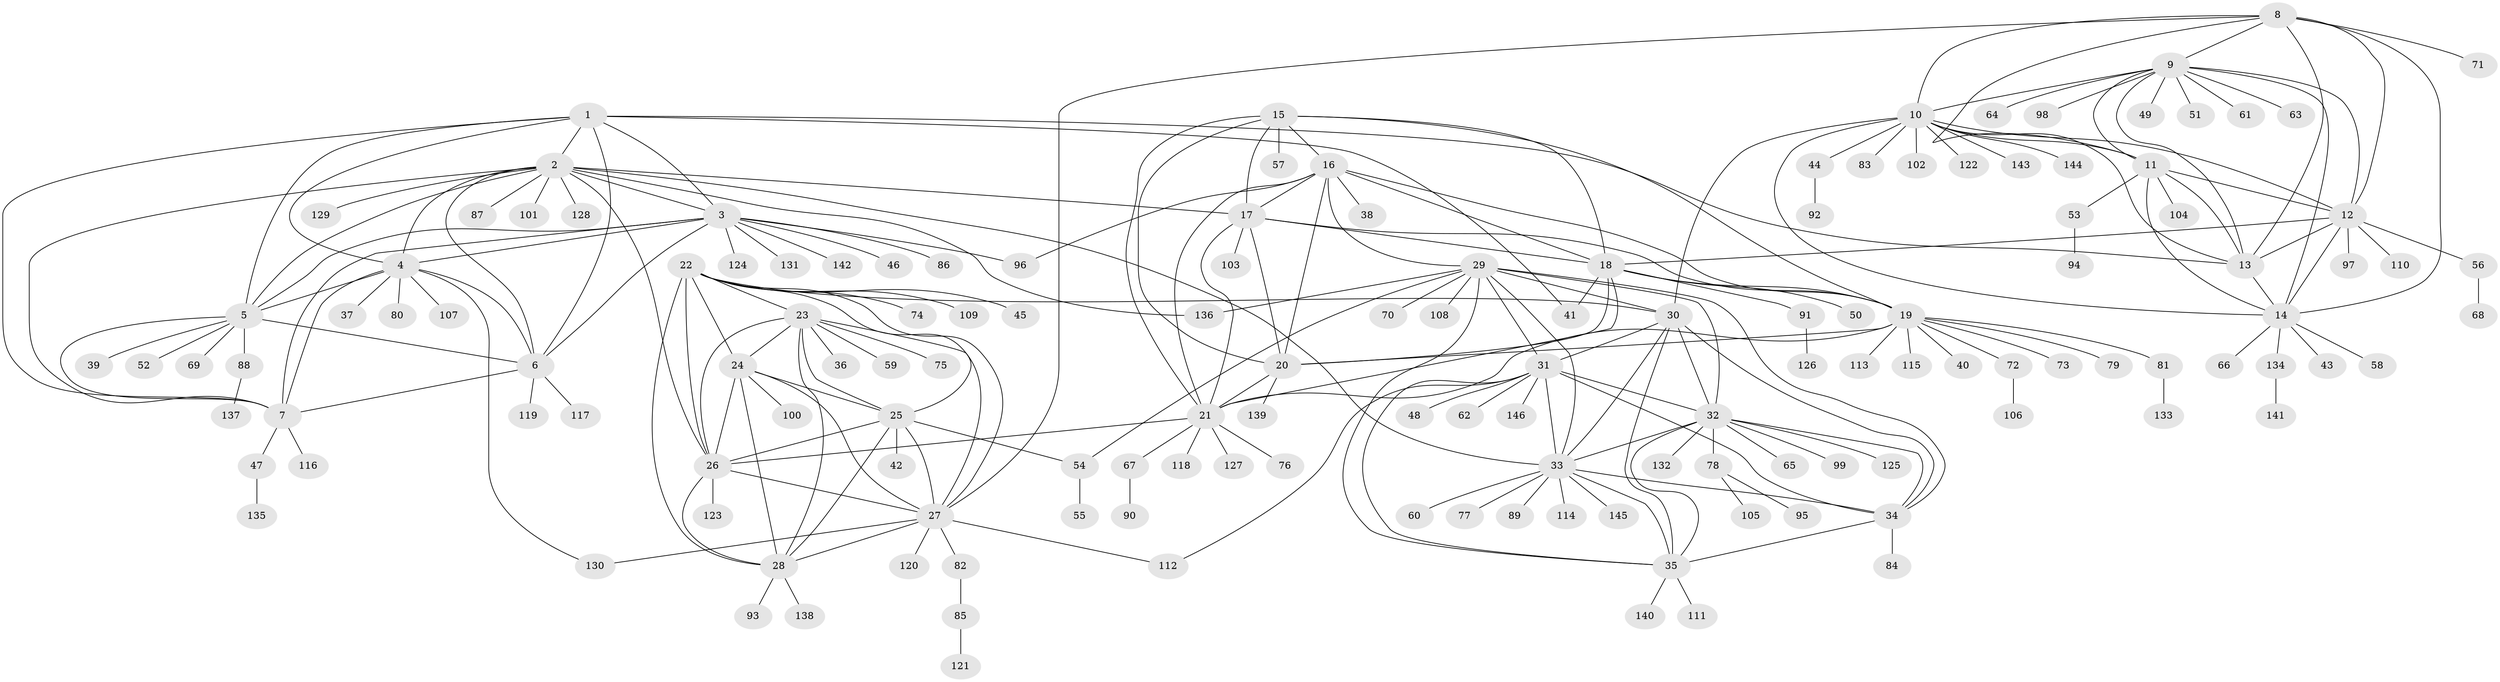 // Generated by graph-tools (version 1.1) at 2025/26/03/09/25 03:26:49]
// undirected, 146 vertices, 232 edges
graph export_dot {
graph [start="1"]
  node [color=gray90,style=filled];
  1;
  2;
  3;
  4;
  5;
  6;
  7;
  8;
  9;
  10;
  11;
  12;
  13;
  14;
  15;
  16;
  17;
  18;
  19;
  20;
  21;
  22;
  23;
  24;
  25;
  26;
  27;
  28;
  29;
  30;
  31;
  32;
  33;
  34;
  35;
  36;
  37;
  38;
  39;
  40;
  41;
  42;
  43;
  44;
  45;
  46;
  47;
  48;
  49;
  50;
  51;
  52;
  53;
  54;
  55;
  56;
  57;
  58;
  59;
  60;
  61;
  62;
  63;
  64;
  65;
  66;
  67;
  68;
  69;
  70;
  71;
  72;
  73;
  74;
  75;
  76;
  77;
  78;
  79;
  80;
  81;
  82;
  83;
  84;
  85;
  86;
  87;
  88;
  89;
  90;
  91;
  92;
  93;
  94;
  95;
  96;
  97;
  98;
  99;
  100;
  101;
  102;
  103;
  104;
  105;
  106;
  107;
  108;
  109;
  110;
  111;
  112;
  113;
  114;
  115;
  116;
  117;
  118;
  119;
  120;
  121;
  122;
  123;
  124;
  125;
  126;
  127;
  128;
  129;
  130;
  131;
  132;
  133;
  134;
  135;
  136;
  137;
  138;
  139;
  140;
  141;
  142;
  143;
  144;
  145;
  146;
  1 -- 2;
  1 -- 3;
  1 -- 4;
  1 -- 5;
  1 -- 6;
  1 -- 7;
  1 -- 13;
  1 -- 41;
  2 -- 3;
  2 -- 4;
  2 -- 5;
  2 -- 6;
  2 -- 7;
  2 -- 17;
  2 -- 26;
  2 -- 33;
  2 -- 87;
  2 -- 101;
  2 -- 128;
  2 -- 129;
  2 -- 136;
  3 -- 4;
  3 -- 5;
  3 -- 6;
  3 -- 7;
  3 -- 46;
  3 -- 86;
  3 -- 96;
  3 -- 124;
  3 -- 131;
  3 -- 142;
  4 -- 5;
  4 -- 6;
  4 -- 7;
  4 -- 37;
  4 -- 80;
  4 -- 107;
  4 -- 130;
  5 -- 6;
  5 -- 7;
  5 -- 39;
  5 -- 52;
  5 -- 69;
  5 -- 88;
  6 -- 7;
  6 -- 117;
  6 -- 119;
  7 -- 47;
  7 -- 116;
  8 -- 9;
  8 -- 10;
  8 -- 11;
  8 -- 12;
  8 -- 13;
  8 -- 14;
  8 -- 27;
  8 -- 71;
  9 -- 10;
  9 -- 11;
  9 -- 12;
  9 -- 13;
  9 -- 14;
  9 -- 49;
  9 -- 51;
  9 -- 61;
  9 -- 63;
  9 -- 64;
  9 -- 98;
  10 -- 11;
  10 -- 12;
  10 -- 13;
  10 -- 14;
  10 -- 30;
  10 -- 44;
  10 -- 83;
  10 -- 102;
  10 -- 122;
  10 -- 143;
  10 -- 144;
  11 -- 12;
  11 -- 13;
  11 -- 14;
  11 -- 53;
  11 -- 104;
  12 -- 13;
  12 -- 14;
  12 -- 18;
  12 -- 56;
  12 -- 97;
  12 -- 110;
  13 -- 14;
  14 -- 43;
  14 -- 58;
  14 -- 66;
  14 -- 134;
  15 -- 16;
  15 -- 17;
  15 -- 18;
  15 -- 19;
  15 -- 20;
  15 -- 21;
  15 -- 57;
  16 -- 17;
  16 -- 18;
  16 -- 19;
  16 -- 20;
  16 -- 21;
  16 -- 29;
  16 -- 38;
  16 -- 96;
  17 -- 18;
  17 -- 19;
  17 -- 20;
  17 -- 21;
  17 -- 103;
  18 -- 19;
  18 -- 20;
  18 -- 21;
  18 -- 41;
  18 -- 50;
  18 -- 91;
  19 -- 20;
  19 -- 21;
  19 -- 40;
  19 -- 72;
  19 -- 73;
  19 -- 79;
  19 -- 81;
  19 -- 113;
  19 -- 115;
  20 -- 21;
  20 -- 139;
  21 -- 26;
  21 -- 67;
  21 -- 76;
  21 -- 118;
  21 -- 127;
  22 -- 23;
  22 -- 24;
  22 -- 25;
  22 -- 26;
  22 -- 27;
  22 -- 28;
  22 -- 30;
  22 -- 45;
  22 -- 74;
  22 -- 109;
  23 -- 24;
  23 -- 25;
  23 -- 26;
  23 -- 27;
  23 -- 28;
  23 -- 36;
  23 -- 59;
  23 -- 75;
  24 -- 25;
  24 -- 26;
  24 -- 27;
  24 -- 28;
  24 -- 100;
  25 -- 26;
  25 -- 27;
  25 -- 28;
  25 -- 42;
  25 -- 54;
  26 -- 27;
  26 -- 28;
  26 -- 123;
  27 -- 28;
  27 -- 82;
  27 -- 112;
  27 -- 120;
  27 -- 130;
  28 -- 93;
  28 -- 138;
  29 -- 30;
  29 -- 31;
  29 -- 32;
  29 -- 33;
  29 -- 34;
  29 -- 35;
  29 -- 54;
  29 -- 70;
  29 -- 108;
  29 -- 136;
  30 -- 31;
  30 -- 32;
  30 -- 33;
  30 -- 34;
  30 -- 35;
  31 -- 32;
  31 -- 33;
  31 -- 34;
  31 -- 35;
  31 -- 48;
  31 -- 62;
  31 -- 112;
  31 -- 146;
  32 -- 33;
  32 -- 34;
  32 -- 35;
  32 -- 65;
  32 -- 78;
  32 -- 99;
  32 -- 125;
  32 -- 132;
  33 -- 34;
  33 -- 35;
  33 -- 60;
  33 -- 77;
  33 -- 89;
  33 -- 114;
  33 -- 145;
  34 -- 35;
  34 -- 84;
  35 -- 111;
  35 -- 140;
  44 -- 92;
  47 -- 135;
  53 -- 94;
  54 -- 55;
  56 -- 68;
  67 -- 90;
  72 -- 106;
  78 -- 95;
  78 -- 105;
  81 -- 133;
  82 -- 85;
  85 -- 121;
  88 -- 137;
  91 -- 126;
  134 -- 141;
}
